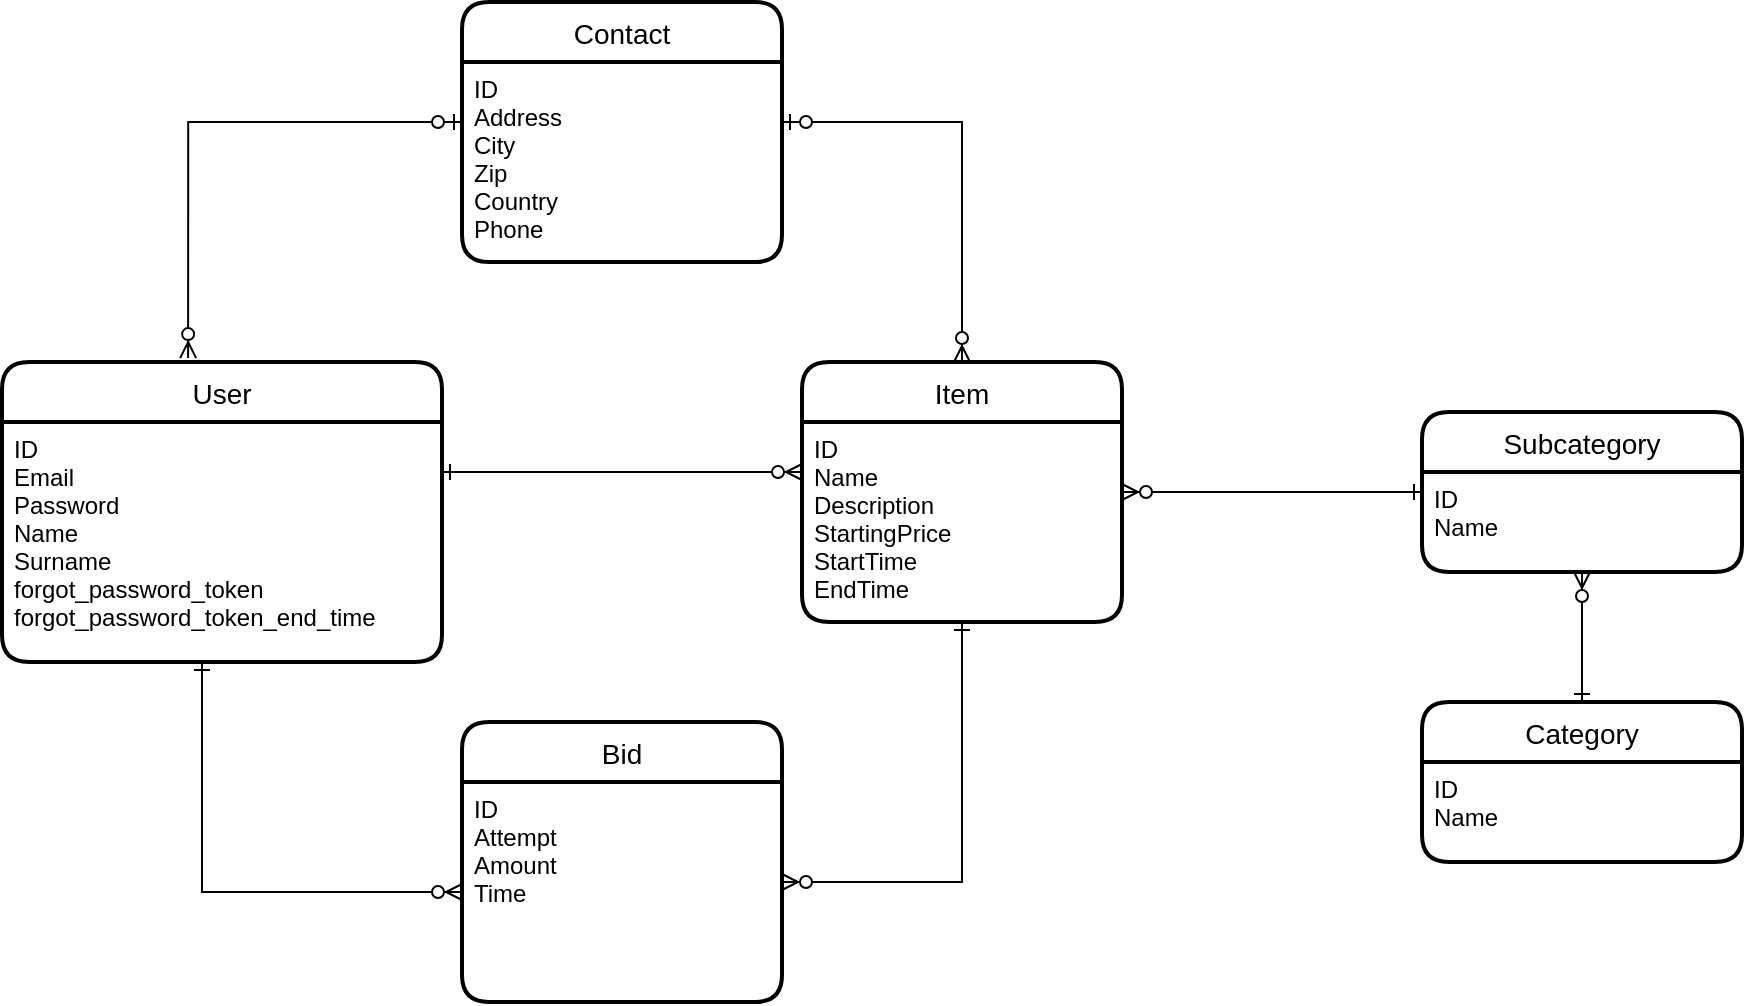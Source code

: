 <mxfile version="14.5.0" type="device"><diagram id="RirZiysjnRe5I-O-v3M8" name="Page-1"><mxGraphModel dx="1102" dy="1752" grid="1" gridSize="10" guides="1" tooltips="1" connect="1" arrows="1" fold="1" page="1" pageScale="1" pageWidth="827" pageHeight="1169" math="0" shadow="0"><root><mxCell id="0"/><mxCell id="1" parent="0"/><mxCell id="4aNOS3P7lB7IU8altpee-1" value="User" style="swimlane;childLayout=stackLayout;horizontal=1;startSize=30;horizontalStack=0;rounded=1;fontSize=14;fontStyle=0;strokeWidth=2;resizeParent=0;resizeLast=1;shadow=0;dashed=0;align=center;" parent="1" vertex="1"><mxGeometry x="80" y="40" width="220" height="150" as="geometry"/></mxCell><mxCell id="4aNOS3P7lB7IU8altpee-2" value="ID&#xA;Email&#xA;Password&#xA;Name&#xA;Surname&#xA;forgot_password_token&#xA;forgot_password_token_end_time&#xA;&#xA;&#xA;" style="align=left;strokeColor=none;fillColor=none;spacingLeft=4;fontSize=12;verticalAlign=top;resizable=0;rotatable=0;part=1;" parent="4aNOS3P7lB7IU8altpee-1" vertex="1"><mxGeometry y="30" width="220" height="120" as="geometry"/></mxCell><mxCell id="4aNOS3P7lB7IU8altpee-3" value="Item" style="swimlane;childLayout=stackLayout;horizontal=1;startSize=30;horizontalStack=0;rounded=1;fontSize=14;fontStyle=0;strokeWidth=2;resizeParent=0;resizeLast=1;shadow=0;dashed=0;align=center;" parent="1" vertex="1"><mxGeometry x="480" y="40" width="160" height="130" as="geometry"/></mxCell><mxCell id="4aNOS3P7lB7IU8altpee-4" value="ID&#xA;Name&#xA;Description&#xA;StartingPrice&#xA;StartTime&#xA;EndTime&#xA;" style="align=left;strokeColor=none;fillColor=none;spacingLeft=4;fontSize=12;verticalAlign=top;resizable=0;rotatable=0;part=1;" parent="4aNOS3P7lB7IU8altpee-3" vertex="1"><mxGeometry y="30" width="160" height="100" as="geometry"/></mxCell><mxCell id="4aNOS3P7lB7IU8altpee-6" style="edgeStyle=orthogonalEdgeStyle;rounded=0;orthogonalLoop=1;jettySize=auto;html=1;entryX=0;entryY=0.25;entryDx=0;entryDy=0;endArrow=ERzeroToMany;endFill=1;startArrow=ERone;startFill=0;" parent="1" source="4aNOS3P7lB7IU8altpee-2" target="4aNOS3P7lB7IU8altpee-4" edge="1"><mxGeometry relative="1" as="geometry"><Array as="points"><mxPoint x="330" y="95"/><mxPoint x="330" y="95"/></Array></mxGeometry></mxCell><mxCell id="4aNOS3P7lB7IU8altpee-7" value="Bid" style="swimlane;childLayout=stackLayout;horizontal=1;startSize=30;horizontalStack=0;rounded=1;fontSize=14;fontStyle=0;strokeWidth=2;resizeParent=0;resizeLast=1;shadow=0;dashed=0;align=center;" parent="1" vertex="1"><mxGeometry x="310" y="220" width="160" height="140" as="geometry"/></mxCell><mxCell id="4aNOS3P7lB7IU8altpee-8" value="ID&#xA;Attempt&#xA;Amount&#xA;Time&#xA;" style="align=left;strokeColor=none;fillColor=none;spacingLeft=4;fontSize=12;verticalAlign=top;resizable=0;rotatable=0;part=1;" parent="4aNOS3P7lB7IU8altpee-7" vertex="1"><mxGeometry y="30" width="160" height="110" as="geometry"/></mxCell><mxCell id="4aNOS3P7lB7IU8altpee-9" style="edgeStyle=orthogonalEdgeStyle;rounded=0;orthogonalLoop=1;jettySize=auto;html=1;startArrow=ERzeroToMany;startFill=1;endArrow=ERone;endFill=0;" parent="1" source="4aNOS3P7lB7IU8altpee-8" target="4aNOS3P7lB7IU8altpee-3" edge="1"><mxGeometry relative="1" as="geometry"><Array as="points"><mxPoint x="560" y="300"/></Array></mxGeometry></mxCell><mxCell id="4aNOS3P7lB7IU8altpee-10" style="edgeStyle=orthogonalEdgeStyle;rounded=0;orthogonalLoop=1;jettySize=auto;html=1;entryX=0;entryY=0.5;entryDx=0;entryDy=0;startArrow=ERone;startFill=0;endArrow=ERzeroToMany;endFill=1;" parent="1" source="4aNOS3P7lB7IU8altpee-2" target="4aNOS3P7lB7IU8altpee-8" edge="1"><mxGeometry relative="1" as="geometry"><Array as="points"><mxPoint x="180" y="305"/></Array></mxGeometry></mxCell><mxCell id="2s9dSOZg0GApLLyuGV0k-3" style="edgeStyle=orthogonalEdgeStyle;rounded=0;orthogonalLoop=1;jettySize=auto;html=1;endArrow=ERzeroToMany;endFill=1;startArrow=ERone;startFill=0;" parent="1" source="2s9dSOZg0GApLLyuGV0k-1" target="4aNOS3P7lB7IU8altpee-3" edge="1"><mxGeometry relative="1" as="geometry"/></mxCell><mxCell id="2s9dSOZg0GApLLyuGV0k-1" value="Subcategory" style="swimlane;childLayout=stackLayout;horizontal=1;startSize=30;horizontalStack=0;rounded=1;fontSize=14;fontStyle=0;strokeWidth=2;resizeParent=0;resizeLast=1;shadow=0;dashed=0;align=center;" parent="1" vertex="1"><mxGeometry x="790" y="65" width="160" height="80" as="geometry"/></mxCell><mxCell id="2s9dSOZg0GApLLyuGV0k-2" value="ID&#xA;Name&#xA;" style="align=left;strokeColor=none;fillColor=none;spacingLeft=4;fontSize=12;verticalAlign=top;resizable=0;rotatable=0;part=1;" parent="2s9dSOZg0GApLLyuGV0k-1" vertex="1"><mxGeometry y="30" width="160" height="50" as="geometry"/></mxCell><mxCell id="8qhX6duq83fsxjYsTfY8-1" value="Contact" style="swimlane;childLayout=stackLayout;horizontal=1;startSize=30;horizontalStack=0;rounded=1;fontSize=14;fontStyle=0;strokeWidth=2;resizeParent=0;resizeLast=1;shadow=0;dashed=0;align=center;" vertex="1" parent="1"><mxGeometry x="310" y="-140" width="160" height="130" as="geometry"/></mxCell><mxCell id="8qhX6duq83fsxjYsTfY8-2" value="ID&#xA;Address&#xA;City&#xA;Zip&#xA;Country&#xA;Phone&#xA;&#xA;&#xA;&#xA;" style="align=left;strokeColor=none;fillColor=none;spacingLeft=4;fontSize=12;verticalAlign=top;resizable=0;rotatable=0;part=1;" vertex="1" parent="8qhX6duq83fsxjYsTfY8-1"><mxGeometry y="30" width="160" height="100" as="geometry"/></mxCell><mxCell id="8qhX6duq83fsxjYsTfY8-5" style="edgeStyle=orthogonalEdgeStyle;rounded=0;orthogonalLoop=1;jettySize=auto;html=1;entryX=0.423;entryY=-0.013;entryDx=0;entryDy=0;endArrow=ERzeroToMany;endFill=1;startArrow=ERzeroToOne;startFill=1;entryPerimeter=0;" edge="1" parent="1" source="8qhX6duq83fsxjYsTfY8-2" target="4aNOS3P7lB7IU8altpee-1"><mxGeometry relative="1" as="geometry"><Array as="points"><mxPoint x="173" y="-80"/></Array></mxGeometry></mxCell><mxCell id="8qhX6duq83fsxjYsTfY8-6" style="edgeStyle=orthogonalEdgeStyle;rounded=0;orthogonalLoop=1;jettySize=auto;html=1;startArrow=ERzeroToOne;startFill=1;endArrow=ERzeroToMany;endFill=1;" edge="1" parent="1" source="8qhX6duq83fsxjYsTfY8-2" target="4aNOS3P7lB7IU8altpee-3"><mxGeometry relative="1" as="geometry"><Array as="points"><mxPoint x="560" y="-80"/></Array></mxGeometry></mxCell><mxCell id="8qhX6duq83fsxjYsTfY8-7" value="Category" style="swimlane;childLayout=stackLayout;horizontal=1;startSize=30;horizontalStack=0;rounded=1;fontSize=14;fontStyle=0;strokeWidth=2;resizeParent=0;resizeLast=1;shadow=0;dashed=0;align=center;" vertex="1" parent="1"><mxGeometry x="790" y="210" width="160" height="80" as="geometry"/></mxCell><mxCell id="8qhX6duq83fsxjYsTfY8-8" value="ID&#xA;Name&#xA;" style="align=left;strokeColor=none;fillColor=none;spacingLeft=4;fontSize=12;verticalAlign=top;resizable=0;rotatable=0;part=1;" vertex="1" parent="8qhX6duq83fsxjYsTfY8-7"><mxGeometry y="30" width="160" height="50" as="geometry"/></mxCell><mxCell id="8qhX6duq83fsxjYsTfY8-9" style="edgeStyle=orthogonalEdgeStyle;rounded=0;orthogonalLoop=1;jettySize=auto;html=1;startArrow=ERone;startFill=0;endArrow=ERzeroToMany;endFill=1;entryX=0.5;entryY=1;entryDx=0;entryDy=0;" edge="1" parent="1" source="8qhX6duq83fsxjYsTfY8-7" target="2s9dSOZg0GApLLyuGV0k-2"><mxGeometry relative="1" as="geometry"><mxPoint x="910" y="250" as="targetPoint"/></mxGeometry></mxCell></root></mxGraphModel></diagram></mxfile>